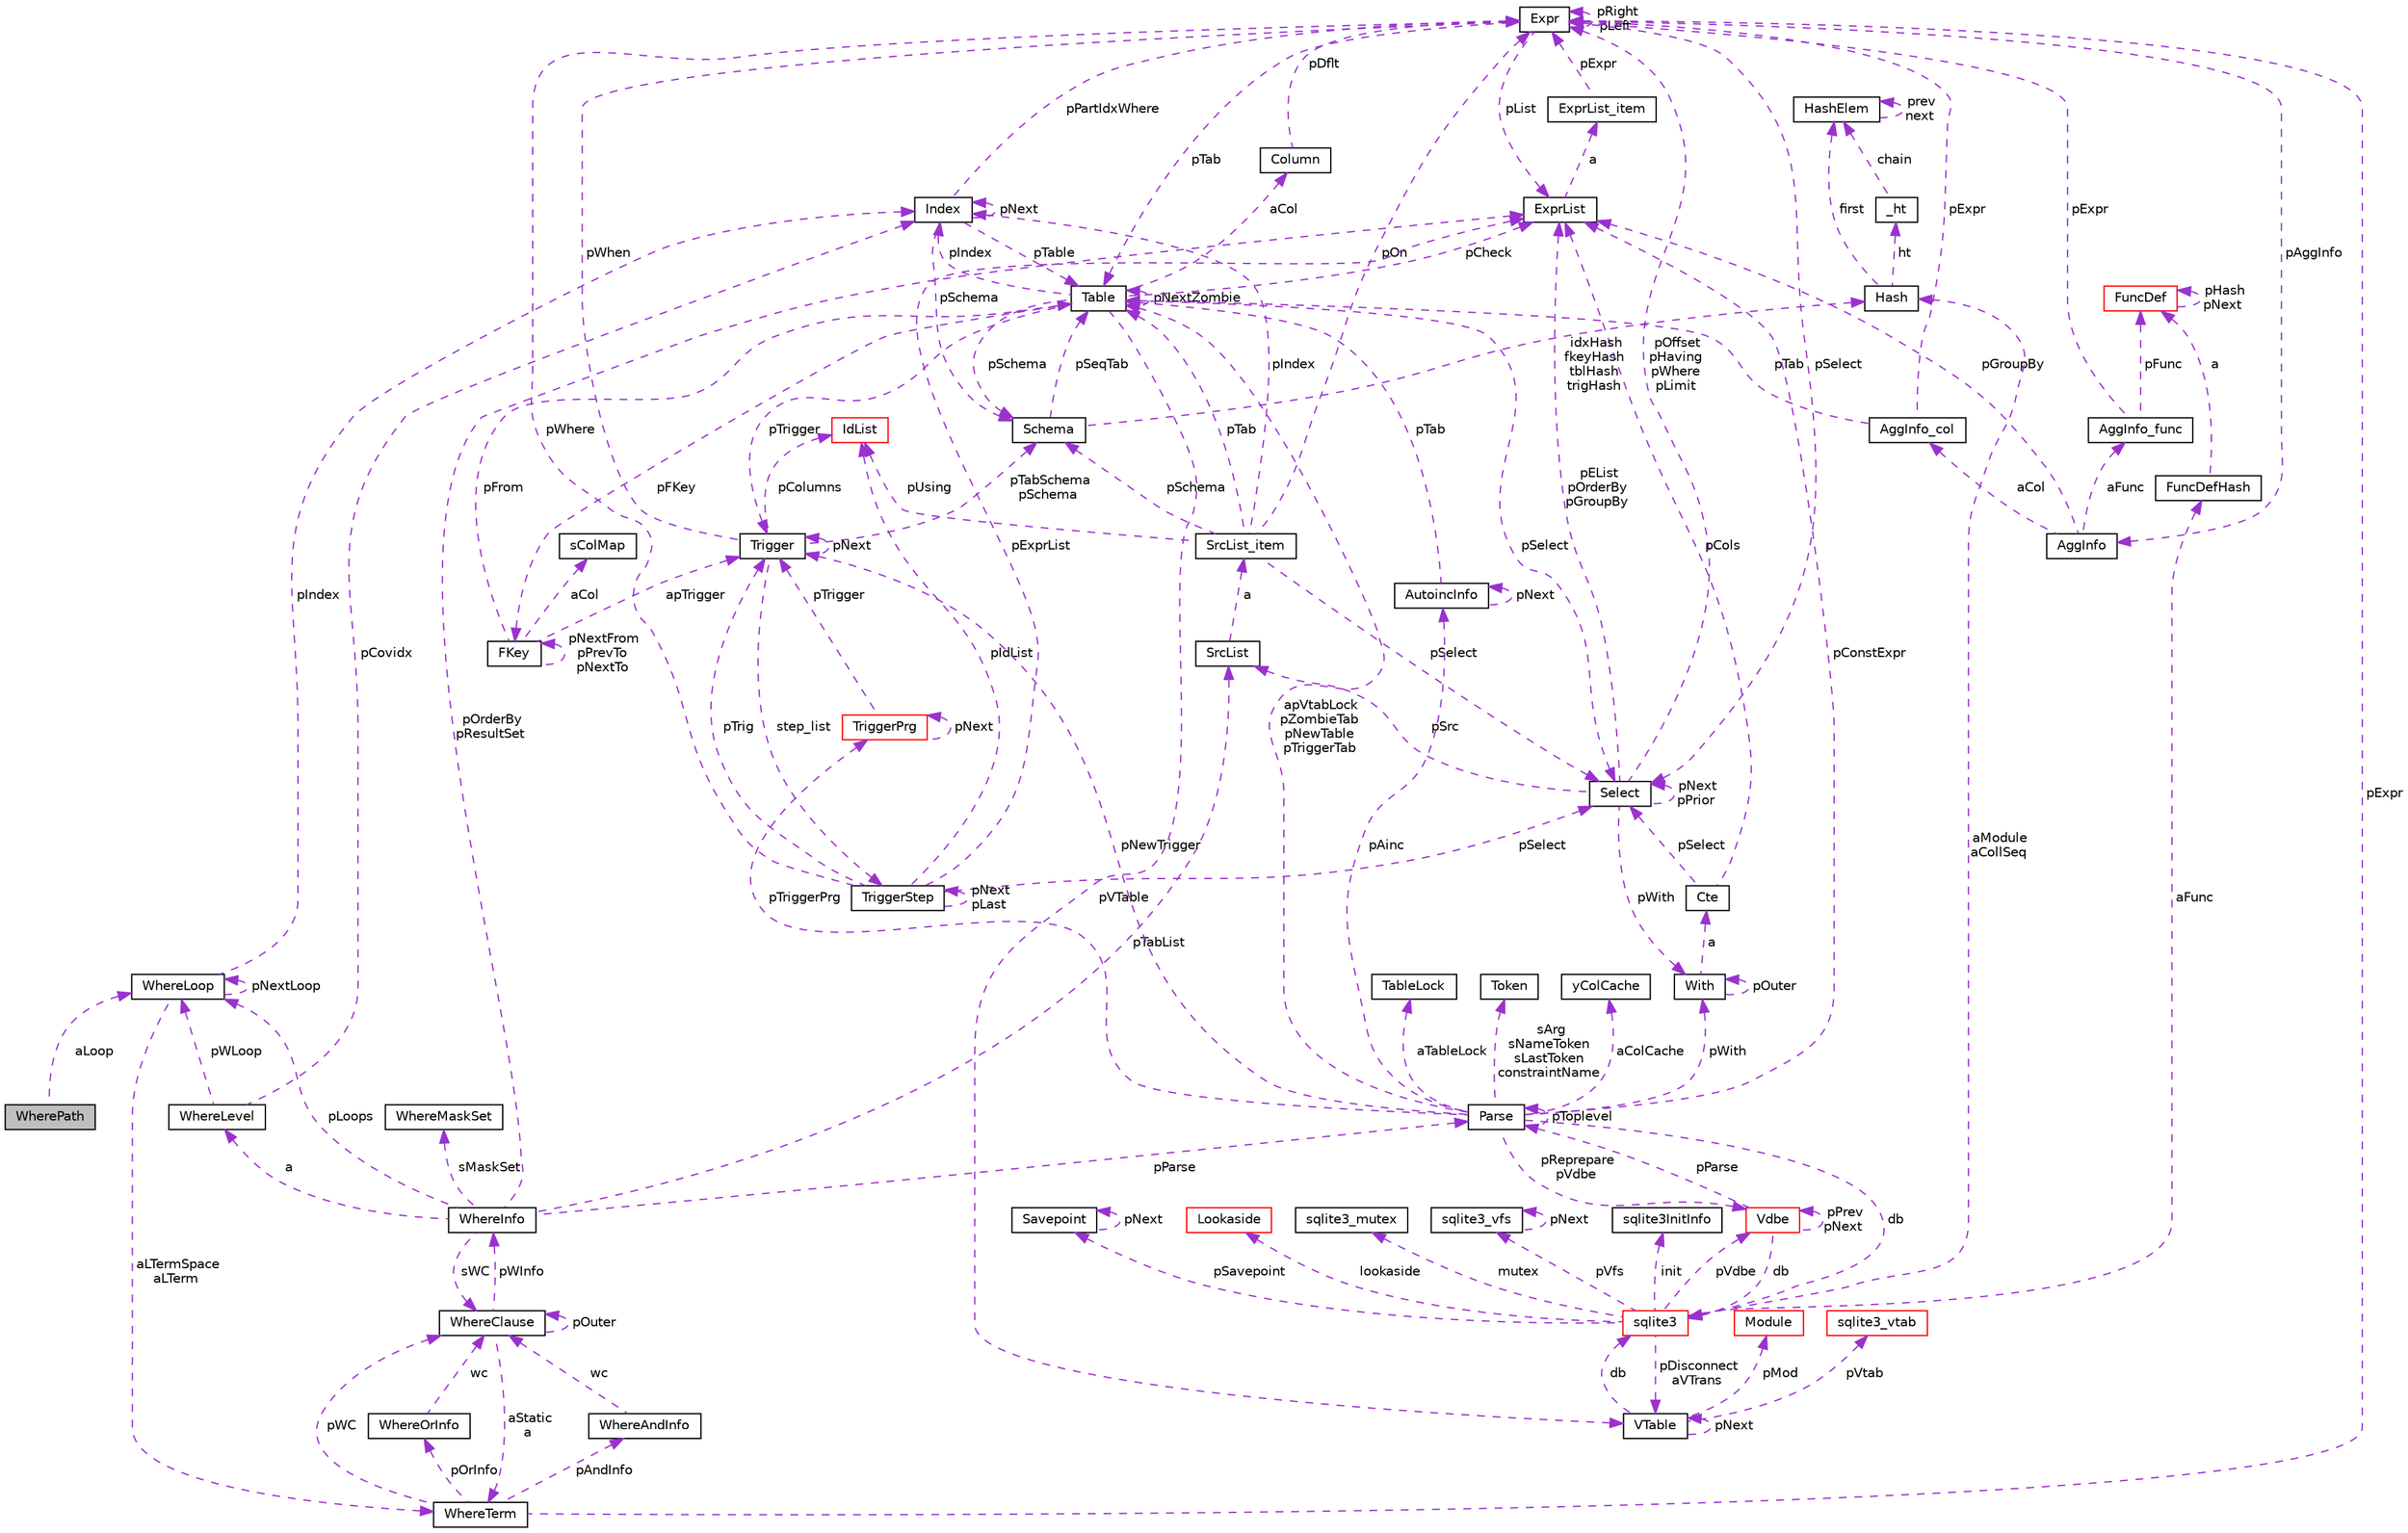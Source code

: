digraph "WherePath"
{
  edge [fontname="Helvetica",fontsize="10",labelfontname="Helvetica",labelfontsize="10"];
  node [fontname="Helvetica",fontsize="10",shape=record];
  Node1 [label="WherePath",height=0.2,width=0.4,color="black", fillcolor="grey75", style="filled", fontcolor="black"];
  Node2 -> Node1 [dir="back",color="darkorchid3",fontsize="10",style="dashed",label=" aLoop" ];
  Node2 [label="WhereLoop",height=0.2,width=0.4,color="black", fillcolor="white", style="filled",URL="$struct_where_loop.html"];
  Node2 -> Node2 [dir="back",color="darkorchid3",fontsize="10",style="dashed",label=" pNextLoop" ];
  Node3 -> Node2 [dir="back",color="darkorchid3",fontsize="10",style="dashed",label=" aLTermSpace\naLTerm" ];
  Node3 [label="WhereTerm",height=0.2,width=0.4,color="black", fillcolor="white", style="filled",URL="$struct_where_term.html"];
  Node4 -> Node3 [dir="back",color="darkorchid3",fontsize="10",style="dashed",label=" pAndInfo" ];
  Node4 [label="WhereAndInfo",height=0.2,width=0.4,color="black", fillcolor="white", style="filled",URL="$struct_where_and_info.html"];
  Node5 -> Node4 [dir="back",color="darkorchid3",fontsize="10",style="dashed",label=" wc" ];
  Node5 [label="WhereClause",height=0.2,width=0.4,color="black", fillcolor="white", style="filled",URL="$struct_where_clause.html"];
  Node3 -> Node5 [dir="back",color="darkorchid3",fontsize="10",style="dashed",label=" aStatic\na" ];
  Node6 -> Node5 [dir="back",color="darkorchid3",fontsize="10",style="dashed",label=" pWInfo" ];
  Node6 [label="WhereInfo",height=0.2,width=0.4,color="black", fillcolor="white", style="filled",URL="$struct_where_info.html"];
  Node2 -> Node6 [dir="back",color="darkorchid3",fontsize="10",style="dashed",label=" pLoops" ];
  Node5 -> Node6 [dir="back",color="darkorchid3",fontsize="10",style="dashed",label=" sWC" ];
  Node7 -> Node6 [dir="back",color="darkorchid3",fontsize="10",style="dashed",label=" a" ];
  Node7 [label="WhereLevel",height=0.2,width=0.4,color="black", fillcolor="white", style="filled",URL="$struct_where_level.html"];
  Node2 -> Node7 [dir="back",color="darkorchid3",fontsize="10",style="dashed",label=" pWLoop" ];
  Node8 -> Node7 [dir="back",color="darkorchid3",fontsize="10",style="dashed",label=" pCovidx" ];
  Node8 [label="Index",height=0.2,width=0.4,color="black", fillcolor="white", style="filled",URL="$struct_index.html"];
  Node9 -> Node8 [dir="back",color="darkorchid3",fontsize="10",style="dashed",label=" pSchema" ];
  Node9 [label="Schema",height=0.2,width=0.4,color="black", fillcolor="white", style="filled",URL="$struct_schema.html"];
  Node10 -> Node9 [dir="back",color="darkorchid3",fontsize="10",style="dashed",label=" pSeqTab" ];
  Node10 [label="Table",height=0.2,width=0.4,color="black", fillcolor="white", style="filled",URL="$struct_table.html"];
  Node9 -> Node10 [dir="back",color="darkorchid3",fontsize="10",style="dashed",label=" pSchema" ];
  Node11 -> Node10 [dir="back",color="darkorchid3",fontsize="10",style="dashed",label=" aCol" ];
  Node11 [label="Column",height=0.2,width=0.4,color="black", fillcolor="white", style="filled",URL="$struct_column.html"];
  Node12 -> Node11 [dir="back",color="darkorchid3",fontsize="10",style="dashed",label=" pDflt" ];
  Node12 [label="Expr",height=0.2,width=0.4,color="black", fillcolor="white", style="filled",URL="$struct_expr.html"];
  Node13 -> Node12 [dir="back",color="darkorchid3",fontsize="10",style="dashed",label=" pAggInfo" ];
  Node13 [label="AggInfo",height=0.2,width=0.4,color="black", fillcolor="white", style="filled",URL="$struct_agg_info.html"];
  Node14 -> Node13 [dir="back",color="darkorchid3",fontsize="10",style="dashed",label=" aCol" ];
  Node14 [label="AggInfo_col",height=0.2,width=0.4,color="black", fillcolor="white", style="filled",URL="$struct_agg_info_1_1_agg_info__col.html"];
  Node12 -> Node14 [dir="back",color="darkorchid3",fontsize="10",style="dashed",label=" pExpr" ];
  Node10 -> Node14 [dir="back",color="darkorchid3",fontsize="10",style="dashed",label=" pTab" ];
  Node15 -> Node13 [dir="back",color="darkorchid3",fontsize="10",style="dashed",label=" aFunc" ];
  Node15 [label="AggInfo_func",height=0.2,width=0.4,color="black", fillcolor="white", style="filled",URL="$struct_agg_info_1_1_agg_info__func.html"];
  Node12 -> Node15 [dir="back",color="darkorchid3",fontsize="10",style="dashed",label=" pExpr" ];
  Node16 -> Node15 [dir="back",color="darkorchid3",fontsize="10",style="dashed",label=" pFunc" ];
  Node16 [label="FuncDef",height=0.2,width=0.4,color="red", fillcolor="white", style="filled",URL="$struct_func_def.html"];
  Node16 -> Node16 [dir="back",color="darkorchid3",fontsize="10",style="dashed",label=" pHash\npNext" ];
  Node17 -> Node13 [dir="back",color="darkorchid3",fontsize="10",style="dashed",label=" pGroupBy" ];
  Node17 [label="ExprList",height=0.2,width=0.4,color="black", fillcolor="white", style="filled",URL="$struct_expr_list.html"];
  Node18 -> Node17 [dir="back",color="darkorchid3",fontsize="10",style="dashed",label=" a" ];
  Node18 [label="ExprList_item",height=0.2,width=0.4,color="black", fillcolor="white", style="filled",URL="$struct_expr_list_1_1_expr_list__item.html"];
  Node12 -> Node18 [dir="back",color="darkorchid3",fontsize="10",style="dashed",label=" pExpr" ];
  Node12 -> Node12 [dir="back",color="darkorchid3",fontsize="10",style="dashed",label=" pRight\npLeft" ];
  Node10 -> Node12 [dir="back",color="darkorchid3",fontsize="10",style="dashed",label=" pTab" ];
  Node19 -> Node12 [dir="back",color="darkorchid3",fontsize="10",style="dashed",label=" pSelect" ];
  Node19 [label="Select",height=0.2,width=0.4,color="black", fillcolor="white", style="filled",URL="$struct_select.html"];
  Node12 -> Node19 [dir="back",color="darkorchid3",fontsize="10",style="dashed",label=" pOffset\npHaving\npWhere\npLimit" ];
  Node20 -> Node19 [dir="back",color="darkorchid3",fontsize="10",style="dashed",label=" pWith" ];
  Node20 [label="With",height=0.2,width=0.4,color="black", fillcolor="white", style="filled",URL="$struct_with.html"];
  Node21 -> Node20 [dir="back",color="darkorchid3",fontsize="10",style="dashed",label=" a" ];
  Node21 [label="Cte",height=0.2,width=0.4,color="black", fillcolor="white", style="filled",URL="$struct_with_1_1_cte.html"];
  Node19 -> Node21 [dir="back",color="darkorchid3",fontsize="10",style="dashed",label=" pSelect" ];
  Node17 -> Node21 [dir="back",color="darkorchid3",fontsize="10",style="dashed",label=" pCols" ];
  Node20 -> Node20 [dir="back",color="darkorchid3",fontsize="10",style="dashed",label=" pOuter" ];
  Node19 -> Node19 [dir="back",color="darkorchid3",fontsize="10",style="dashed",label=" pNext\npPrior" ];
  Node22 -> Node19 [dir="back",color="darkorchid3",fontsize="10",style="dashed",label=" pSrc" ];
  Node22 [label="SrcList",height=0.2,width=0.4,color="black", fillcolor="white", style="filled",URL="$struct_src_list.html"];
  Node23 -> Node22 [dir="back",color="darkorchid3",fontsize="10",style="dashed",label=" a" ];
  Node23 [label="SrcList_item",height=0.2,width=0.4,color="black", fillcolor="white", style="filled",URL="$struct_src_list_1_1_src_list__item.html"];
  Node9 -> Node23 [dir="back",color="darkorchid3",fontsize="10",style="dashed",label=" pSchema" ];
  Node12 -> Node23 [dir="back",color="darkorchid3",fontsize="10",style="dashed",label=" pOn" ];
  Node24 -> Node23 [dir="back",color="darkorchid3",fontsize="10",style="dashed",label=" pUsing" ];
  Node24 [label="IdList",height=0.2,width=0.4,color="red", fillcolor="white", style="filled",URL="$struct_id_list.html"];
  Node10 -> Node23 [dir="back",color="darkorchid3",fontsize="10",style="dashed",label=" pTab" ];
  Node19 -> Node23 [dir="back",color="darkorchid3",fontsize="10",style="dashed",label=" pSelect" ];
  Node8 -> Node23 [dir="back",color="darkorchid3",fontsize="10",style="dashed",label=" pIndex" ];
  Node17 -> Node19 [dir="back",color="darkorchid3",fontsize="10",style="dashed",label=" pEList\npOrderBy\npGroupBy" ];
  Node17 -> Node12 [dir="back",color="darkorchid3",fontsize="10",style="dashed",label=" pList" ];
  Node25 -> Node10 [dir="back",color="darkorchid3",fontsize="10",style="dashed",label=" pFKey" ];
  Node25 [label="FKey",height=0.2,width=0.4,color="black", fillcolor="white", style="filled",URL="$struct_f_key.html"];
  Node26 -> Node25 [dir="back",color="darkorchid3",fontsize="10",style="dashed",label=" aCol" ];
  Node26 [label="sColMap",height=0.2,width=0.4,color="black", fillcolor="white", style="filled",URL="$struct_f_key_1_1s_col_map.html"];
  Node25 -> Node25 [dir="back",color="darkorchid3",fontsize="10",style="dashed",label=" pNextFrom\npPrevTo\npNextTo" ];
  Node10 -> Node25 [dir="back",color="darkorchid3",fontsize="10",style="dashed",label=" pFrom" ];
  Node27 -> Node25 [dir="back",color="darkorchid3",fontsize="10",style="dashed",label=" apTrigger" ];
  Node27 [label="Trigger",height=0.2,width=0.4,color="black", fillcolor="white", style="filled",URL="$struct_trigger.html"];
  Node28 -> Node27 [dir="back",color="darkorchid3",fontsize="10",style="dashed",label=" step_list" ];
  Node28 [label="TriggerStep",height=0.2,width=0.4,color="black", fillcolor="white", style="filled",URL="$struct_trigger_step.html"];
  Node28 -> Node28 [dir="back",color="darkorchid3",fontsize="10",style="dashed",label=" pNext\npLast" ];
  Node12 -> Node28 [dir="back",color="darkorchid3",fontsize="10",style="dashed",label=" pWhere" ];
  Node24 -> Node28 [dir="back",color="darkorchid3",fontsize="10",style="dashed",label=" pIdList" ];
  Node19 -> Node28 [dir="back",color="darkorchid3",fontsize="10",style="dashed",label=" pSelect" ];
  Node27 -> Node28 [dir="back",color="darkorchid3",fontsize="10",style="dashed",label=" pTrig" ];
  Node17 -> Node28 [dir="back",color="darkorchid3",fontsize="10",style="dashed",label=" pExprList" ];
  Node9 -> Node27 [dir="back",color="darkorchid3",fontsize="10",style="dashed",label=" pTabSchema\npSchema" ];
  Node12 -> Node27 [dir="back",color="darkorchid3",fontsize="10",style="dashed",label=" pWhen" ];
  Node24 -> Node27 [dir="back",color="darkorchid3",fontsize="10",style="dashed",label=" pColumns" ];
  Node27 -> Node27 [dir="back",color="darkorchid3",fontsize="10",style="dashed",label=" pNext" ];
  Node29 -> Node10 [dir="back",color="darkorchid3",fontsize="10",style="dashed",label=" pVTable" ];
  Node29 [label="VTable",height=0.2,width=0.4,color="black", fillcolor="white", style="filled",URL="$struct_v_table.html"];
  Node30 -> Node29 [dir="back",color="darkorchid3",fontsize="10",style="dashed",label=" db" ];
  Node30 [label="sqlite3",height=0.2,width=0.4,color="red", fillcolor="white", style="filled",URL="$structsqlite3.html"];
  Node31 -> Node30 [dir="back",color="darkorchid3",fontsize="10",style="dashed",label=" pVdbe" ];
  Node31 [label="Vdbe",height=0.2,width=0.4,color="red", fillcolor="white", style="filled",URL="$struct_vdbe.html"];
  Node31 -> Node31 [dir="back",color="darkorchid3",fontsize="10",style="dashed",label=" pPrev\npNext" ];
  Node30 -> Node31 [dir="back",color="darkorchid3",fontsize="10",style="dashed",label=" db" ];
  Node32 -> Node31 [dir="back",color="darkorchid3",fontsize="10",style="dashed",label=" pParse" ];
  Node32 [label="Parse",height=0.2,width=0.4,color="black", fillcolor="white", style="filled",URL="$struct_parse.html"];
  Node31 -> Node32 [dir="back",color="darkorchid3",fontsize="10",style="dashed",label=" pReprepare\npVdbe" ];
  Node30 -> Node32 [dir="back",color="darkorchid3",fontsize="10",style="dashed",label=" db" ];
  Node33 -> Node32 [dir="back",color="darkorchid3",fontsize="10",style="dashed",label=" aTableLock" ];
  Node33 [label="TableLock",height=0.2,width=0.4,color="black", fillcolor="white", style="filled",URL="$struct_table_lock.html"];
  Node34 -> Node32 [dir="back",color="darkorchid3",fontsize="10",style="dashed",label=" sArg\nsNameToken\nsLastToken\nconstraintName" ];
  Node34 [label="Token",height=0.2,width=0.4,color="black", fillcolor="white", style="filled",URL="$struct_token.html"];
  Node20 -> Node32 [dir="back",color="darkorchid3",fontsize="10",style="dashed",label=" pWith" ];
  Node35 -> Node32 [dir="back",color="darkorchid3",fontsize="10",style="dashed",label=" aColCache" ];
  Node35 [label="yColCache",height=0.2,width=0.4,color="black", fillcolor="white", style="filled",URL="$struct_parse_1_1y_col_cache.html"];
  Node10 -> Node32 [dir="back",color="darkorchid3",fontsize="10",style="dashed",label=" apVtabLock\npZombieTab\npNewTable\npTriggerTab" ];
  Node27 -> Node32 [dir="back",color="darkorchid3",fontsize="10",style="dashed",label=" pNewTrigger" ];
  Node36 -> Node32 [dir="back",color="darkorchid3",fontsize="10",style="dashed",label=" pTriggerPrg" ];
  Node36 [label="TriggerPrg",height=0.2,width=0.4,color="red", fillcolor="white", style="filled",URL="$struct_trigger_prg.html"];
  Node27 -> Node36 [dir="back",color="darkorchid3",fontsize="10",style="dashed",label=" pTrigger" ];
  Node36 -> Node36 [dir="back",color="darkorchid3",fontsize="10",style="dashed",label=" pNext" ];
  Node37 -> Node32 [dir="back",color="darkorchid3",fontsize="10",style="dashed",label=" pAinc" ];
  Node37 [label="AutoincInfo",height=0.2,width=0.4,color="black", fillcolor="white", style="filled",URL="$struct_autoinc_info.html"];
  Node10 -> Node37 [dir="back",color="darkorchid3",fontsize="10",style="dashed",label=" pTab" ];
  Node37 -> Node37 [dir="back",color="darkorchid3",fontsize="10",style="dashed",label=" pNext" ];
  Node17 -> Node32 [dir="back",color="darkorchid3",fontsize="10",style="dashed",label=" pConstExpr" ];
  Node32 -> Node32 [dir="back",color="darkorchid3",fontsize="10",style="dashed",label=" pToplevel" ];
  Node38 -> Node30 [dir="back",color="darkorchid3",fontsize="10",style="dashed",label=" pSavepoint" ];
  Node38 [label="Savepoint",height=0.2,width=0.4,color="black", fillcolor="white", style="filled",URL="$struct_savepoint.html"];
  Node38 -> Node38 [dir="back",color="darkorchid3",fontsize="10",style="dashed",label=" pNext" ];
  Node39 -> Node30 [dir="back",color="darkorchid3",fontsize="10",style="dashed",label=" aFunc" ];
  Node39 [label="FuncDefHash",height=0.2,width=0.4,color="black", fillcolor="white", style="filled",URL="$struct_func_def_hash.html"];
  Node16 -> Node39 [dir="back",color="darkorchid3",fontsize="10",style="dashed",label=" a" ];
  Node40 -> Node30 [dir="back",color="darkorchid3",fontsize="10",style="dashed",label=" lookaside" ];
  Node40 [label="Lookaside",height=0.2,width=0.4,color="red", fillcolor="white", style="filled",URL="$struct_lookaside.html"];
  Node41 -> Node30 [dir="back",color="darkorchid3",fontsize="10",style="dashed",label=" mutex" ];
  Node41 [label="sqlite3_mutex",height=0.2,width=0.4,color="black", fillcolor="white", style="filled",URL="$structsqlite3__mutex.html"];
  Node42 -> Node30 [dir="back",color="darkorchid3",fontsize="10",style="dashed",label=" pVfs" ];
  Node42 [label="sqlite3_vfs",height=0.2,width=0.4,color="black", fillcolor="white", style="filled",URL="$structsqlite3__vfs.html"];
  Node42 -> Node42 [dir="back",color="darkorchid3",fontsize="10",style="dashed",label=" pNext" ];
  Node43 -> Node30 [dir="back",color="darkorchid3",fontsize="10",style="dashed",label=" init" ];
  Node43 [label="sqlite3InitInfo",height=0.2,width=0.4,color="black", fillcolor="white", style="filled",URL="$structsqlite3_1_1sqlite3_init_info.html"];
  Node29 -> Node30 [dir="back",color="darkorchid3",fontsize="10",style="dashed",label=" pDisconnect\naVTrans" ];
  Node44 -> Node30 [dir="back",color="darkorchid3",fontsize="10",style="dashed",label=" aModule\naCollSeq" ];
  Node44 [label="Hash",height=0.2,width=0.4,color="black", fillcolor="white", style="filled",URL="$struct_hash.html"];
  Node45 -> Node44 [dir="back",color="darkorchid3",fontsize="10",style="dashed",label=" ht" ];
  Node45 [label="_ht",height=0.2,width=0.4,color="black", fillcolor="white", style="filled",URL="$struct_hash_1_1__ht.html"];
  Node46 -> Node45 [dir="back",color="darkorchid3",fontsize="10",style="dashed",label=" chain" ];
  Node46 [label="HashElem",height=0.2,width=0.4,color="black", fillcolor="white", style="filled",URL="$struct_hash_elem.html"];
  Node46 -> Node46 [dir="back",color="darkorchid3",fontsize="10",style="dashed",label=" prev\nnext" ];
  Node46 -> Node44 [dir="back",color="darkorchid3",fontsize="10",style="dashed",label=" first" ];
  Node29 -> Node29 [dir="back",color="darkorchid3",fontsize="10",style="dashed",label=" pNext" ];
  Node47 -> Node29 [dir="back",color="darkorchid3",fontsize="10",style="dashed",label=" pMod" ];
  Node47 [label="Module",height=0.2,width=0.4,color="red", fillcolor="white", style="filled",URL="$struct_module.html"];
  Node48 -> Node29 [dir="back",color="darkorchid3",fontsize="10",style="dashed",label=" pVtab" ];
  Node48 [label="sqlite3_vtab",height=0.2,width=0.4,color="red", fillcolor="white", style="filled",URL="$structsqlite3__vtab.html"];
  Node10 -> Node10 [dir="back",color="darkorchid3",fontsize="10",style="dashed",label=" pNextZombie" ];
  Node27 -> Node10 [dir="back",color="darkorchid3",fontsize="10",style="dashed",label=" pTrigger" ];
  Node19 -> Node10 [dir="back",color="darkorchid3",fontsize="10",style="dashed",label=" pSelect" ];
  Node17 -> Node10 [dir="back",color="darkorchid3",fontsize="10",style="dashed",label=" pCheck" ];
  Node8 -> Node10 [dir="back",color="darkorchid3",fontsize="10",style="dashed",label=" pIndex" ];
  Node44 -> Node9 [dir="back",color="darkorchid3",fontsize="10",style="dashed",label=" idxHash\nfkeyHash\ntblHash\ntrigHash" ];
  Node12 -> Node8 [dir="back",color="darkorchid3",fontsize="10",style="dashed",label=" pPartIdxWhere" ];
  Node10 -> Node8 [dir="back",color="darkorchid3",fontsize="10",style="dashed",label=" pTable" ];
  Node8 -> Node8 [dir="back",color="darkorchid3",fontsize="10",style="dashed",label=" pNext" ];
  Node49 -> Node6 [dir="back",color="darkorchid3",fontsize="10",style="dashed",label=" sMaskSet" ];
  Node49 [label="WhereMaskSet",height=0.2,width=0.4,color="black", fillcolor="white", style="filled",URL="$struct_where_mask_set.html"];
  Node22 -> Node6 [dir="back",color="darkorchid3",fontsize="10",style="dashed",label=" pTabList" ];
  Node17 -> Node6 [dir="back",color="darkorchid3",fontsize="10",style="dashed",label=" pOrderBy\npResultSet" ];
  Node32 -> Node6 [dir="back",color="darkorchid3",fontsize="10",style="dashed",label=" pParse" ];
  Node5 -> Node5 [dir="back",color="darkorchid3",fontsize="10",style="dashed",label=" pOuter" ];
  Node50 -> Node3 [dir="back",color="darkorchid3",fontsize="10",style="dashed",label=" pOrInfo" ];
  Node50 [label="WhereOrInfo",height=0.2,width=0.4,color="black", fillcolor="white", style="filled",URL="$struct_where_or_info.html"];
  Node5 -> Node50 [dir="back",color="darkorchid3",fontsize="10",style="dashed",label=" wc" ];
  Node12 -> Node3 [dir="back",color="darkorchid3",fontsize="10",style="dashed",label=" pExpr" ];
  Node5 -> Node3 [dir="back",color="darkorchid3",fontsize="10",style="dashed",label=" pWC" ];
  Node8 -> Node2 [dir="back",color="darkorchid3",fontsize="10",style="dashed",label=" pIndex" ];
}
